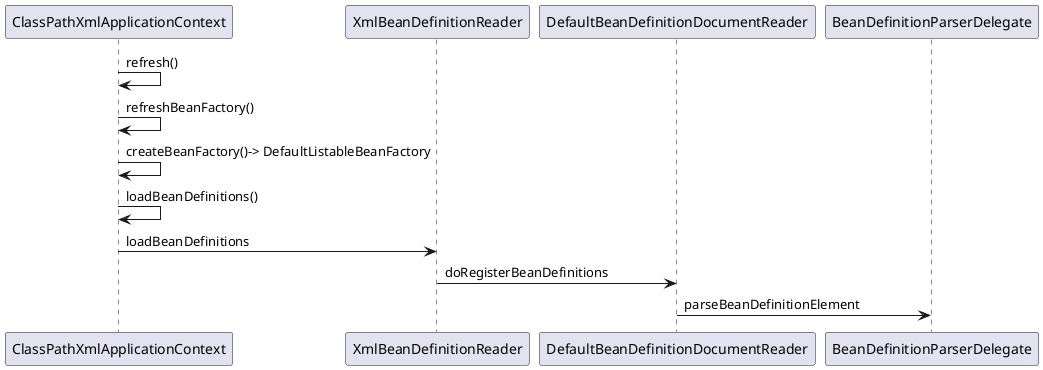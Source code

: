 @startuml
ClassPathXmlApplicationContext -> ClassPathXmlApplicationContext: refresh()
ClassPathXmlApplicationContext -> ClassPathXmlApplicationContext: refreshBeanFactory()
ClassPathXmlApplicationContext -> ClassPathXmlApplicationContext: createBeanFactory()-> DefaultListableBeanFactory
ClassPathXmlApplicationContext -> ClassPathXmlApplicationContext:loadBeanDefinitions()
ClassPathXmlApplicationContext -> XmlBeanDefinitionReader: loadBeanDefinitions
XmlBeanDefinitionReader -> DefaultBeanDefinitionDocumentReader:doRegisterBeanDefinitions
DefaultBeanDefinitionDocumentReader -> BeanDefinitionParserDelegate:parseBeanDefinitionElement

@enduml